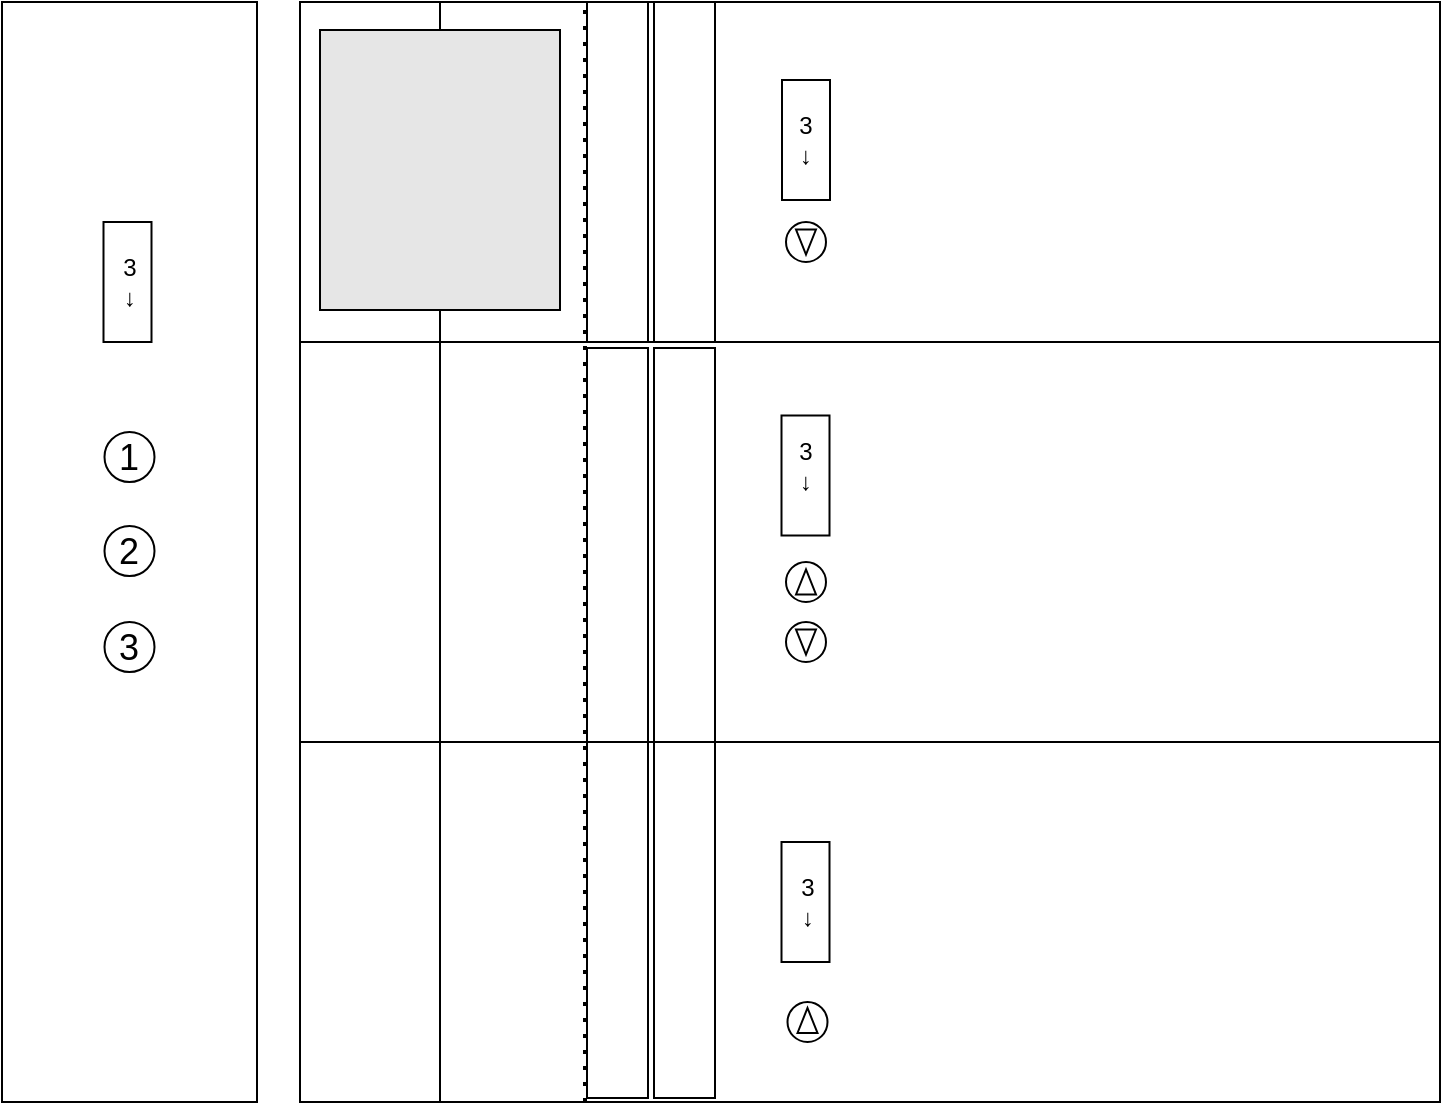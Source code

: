 <mxfile version="17.5.0" type="device"><diagram id="JtZxni9fTEUXuJ-vYJQW" name="Page-1"><mxGraphModel dx="1298" dy="684" grid="1" gridSize="10" guides="1" tooltips="1" connect="1" arrows="1" fold="1" page="1" pageScale="1" pageWidth="827" pageHeight="1169" math="0" shadow="0"><root><mxCell id="0"/><mxCell id="1" parent="0"/><mxCell id="9PEAewi3J5voKEV6vPTl-41" value="" style="group" parent="1" vertex="1" connectable="0"><mxGeometry x="50" y="80" width="719" height="550" as="geometry"/></mxCell><mxCell id="9PEAewi3J5voKEV6vPTl-2" value="" style="rounded=0;whiteSpace=wrap;html=1;" parent="9PEAewi3J5voKEV6vPTl-41" vertex="1"><mxGeometry x="149" width="570" height="550" as="geometry"/></mxCell><mxCell id="9PEAewi3J5voKEV6vPTl-3" value="" style="rounded=0;whiteSpace=wrap;html=1;" parent="9PEAewi3J5voKEV6vPTl-41" vertex="1"><mxGeometry width="127.5" height="550" as="geometry"/></mxCell><mxCell id="9PEAewi3J5voKEV6vPTl-5" value="" style="endArrow=none;dashed=1;html=1;dashPattern=1 3;strokeWidth=2;rounded=0;entryX=0.25;entryY=0;entryDx=0;entryDy=0;exitX=0.25;exitY=1;exitDx=0;exitDy=0;" parent="9PEAewi3J5voKEV6vPTl-41" source="9PEAewi3J5voKEV6vPTl-2" target="9PEAewi3J5voKEV6vPTl-2" edge="1"><mxGeometry width="50" height="50" relative="1" as="geometry"><mxPoint x="219" y="420" as="sourcePoint"/><mxPoint x="269" y="370" as="targetPoint"/></mxGeometry></mxCell><mxCell id="9PEAewi3J5voKEV6vPTl-6" value="" style="ellipse;whiteSpace=wrap;html=1;aspect=fixed;" parent="9PEAewi3J5voKEV6vPTl-41" vertex="1"><mxGeometry x="392" y="110" width="20" height="20" as="geometry"/></mxCell><mxCell id="9PEAewi3J5voKEV6vPTl-8" value="" style="ellipse;whiteSpace=wrap;html=1;aspect=fixed;" parent="9PEAewi3J5voKEV6vPTl-41" vertex="1"><mxGeometry x="392" y="280" width="20" height="20" as="geometry"/></mxCell><mxCell id="9PEAewi3J5voKEV6vPTl-9" value="" style="ellipse;whiteSpace=wrap;html=1;aspect=fixed;" parent="9PEAewi3J5voKEV6vPTl-41" vertex="1"><mxGeometry x="392" y="310" width="20" height="20" as="geometry"/></mxCell><mxCell id="9PEAewi3J5voKEV6vPTl-10" value="" style="ellipse;whiteSpace=wrap;html=1;aspect=fixed;" parent="9PEAewi3J5voKEV6vPTl-41" vertex="1"><mxGeometry x="392.75" y="500" width="20" height="20" as="geometry"/></mxCell><mxCell id="9PEAewi3J5voKEV6vPTl-11" value="" style="triangle;whiteSpace=wrap;html=1;rotation=-90;" parent="9PEAewi3J5voKEV6vPTl-41" vertex="1"><mxGeometry x="396.5" y="504.25" width="12.5" height="10" as="geometry"/></mxCell><mxCell id="9PEAewi3J5voKEV6vPTl-12" value="" style="triangle;whiteSpace=wrap;html=1;rotation=-90;" parent="9PEAewi3J5voKEV6vPTl-41" vertex="1"><mxGeometry x="395.75" y="285" width="12.5" height="10" as="geometry"/></mxCell><mxCell id="9PEAewi3J5voKEV6vPTl-13" value="" style="triangle;whiteSpace=wrap;html=1;rotation=90;" parent="9PEAewi3J5voKEV6vPTl-41" vertex="1"><mxGeometry x="395.75" y="315" width="12.5" height="10" as="geometry"/></mxCell><mxCell id="9PEAewi3J5voKEV6vPTl-14" value="" style="triangle;whiteSpace=wrap;html=1;rotation=90;" parent="9PEAewi3J5voKEV6vPTl-41" vertex="1"><mxGeometry x="395.75" y="115" width="12.5" height="10" as="geometry"/></mxCell><mxCell id="9PEAewi3J5voKEV6vPTl-16" value="" style="endArrow=none;html=1;rounded=0;exitX=0;exitY=0.25;exitDx=0;exitDy=0;entryX=1;entryY=0.25;entryDx=0;entryDy=0;" parent="9PEAewi3J5voKEV6vPTl-41" edge="1"><mxGeometry width="50" height="50" relative="1" as="geometry"><mxPoint x="149" y="370" as="sourcePoint"/><mxPoint x="719" y="370" as="targetPoint"/></mxGeometry></mxCell><mxCell id="9PEAewi3J5voKEV6vPTl-17" value="" style="endArrow=none;html=1;rounded=0;exitX=0;exitY=0.25;exitDx=0;exitDy=0;entryX=1;entryY=0.25;entryDx=0;entryDy=0;" parent="9PEAewi3J5voKEV6vPTl-41" edge="1"><mxGeometry width="50" height="50" relative="1" as="geometry"><mxPoint x="149" y="170" as="sourcePoint"/><mxPoint x="719" y="170" as="targetPoint"/></mxGeometry></mxCell><mxCell id="9PEAewi3J5voKEV6vPTl-18" value="" style="endArrow=none;html=1;rounded=0;" parent="9PEAewi3J5voKEV6vPTl-41" edge="1"><mxGeometry width="50" height="50" relative="1" as="geometry"><mxPoint x="219" y="550" as="sourcePoint"/><mxPoint x="219" as="targetPoint"/></mxGeometry></mxCell><mxCell id="9PEAewi3J5voKEV6vPTl-19" value="" style="rounded=0;whiteSpace=wrap;html=1;fillColor=#E6E6E6;" parent="9PEAewi3J5voKEV6vPTl-41" vertex="1"><mxGeometry x="159" y="14" width="120" height="140" as="geometry"/></mxCell><mxCell id="9PEAewi3J5voKEV6vPTl-20" value="" style="ellipse;whiteSpace=wrap;html=1;aspect=fixed;" parent="9PEAewi3J5voKEV6vPTl-41" vertex="1"><mxGeometry x="51.25" y="215" width="25" height="25" as="geometry"/></mxCell><mxCell id="9PEAewi3J5voKEV6vPTl-22" value="&lt;font style=&quot;font-size: 18px&quot;&gt;1&lt;/font&gt;" style="text;html=1;strokeColor=none;fillColor=none;align=center;verticalAlign=middle;whiteSpace=wrap;rounded=0;fontSize=13;" parent="9PEAewi3J5voKEV6vPTl-41" vertex="1"><mxGeometry x="46.25" y="218.75" width="35" height="17.5" as="geometry"/></mxCell><mxCell id="9PEAewi3J5voKEV6vPTl-23" value="" style="ellipse;whiteSpace=wrap;html=1;aspect=fixed;" parent="9PEAewi3J5voKEV6vPTl-41" vertex="1"><mxGeometry x="51.25" y="262" width="25" height="25" as="geometry"/></mxCell><mxCell id="9PEAewi3J5voKEV6vPTl-24" value="&lt;font style=&quot;font-size: 18px&quot;&gt;2&lt;/font&gt;" style="text;html=1;strokeColor=none;fillColor=none;align=center;verticalAlign=middle;whiteSpace=wrap;rounded=0;fontSize=13;" parent="9PEAewi3J5voKEV6vPTl-41" vertex="1"><mxGeometry x="46.25" y="265.75" width="35" height="17.5" as="geometry"/></mxCell><mxCell id="9PEAewi3J5voKEV6vPTl-25" value="" style="ellipse;whiteSpace=wrap;html=1;aspect=fixed;" parent="9PEAewi3J5voKEV6vPTl-41" vertex="1"><mxGeometry x="51.25" y="310" width="25" height="25" as="geometry"/></mxCell><mxCell id="9PEAewi3J5voKEV6vPTl-26" value="&lt;font style=&quot;font-size: 18px&quot;&gt;3&lt;/font&gt;" style="text;html=1;strokeColor=none;fillColor=none;align=center;verticalAlign=middle;whiteSpace=wrap;rounded=0;fontSize=13;" parent="9PEAewi3J5voKEV6vPTl-41" vertex="1"><mxGeometry x="46.25" y="313.75" width="35" height="17.5" as="geometry"/></mxCell><mxCell id="OvzjQmz2u7LMum7mwxge-3" value="" style="rounded=0;whiteSpace=wrap;html=1;" vertex="1" parent="9PEAewi3J5voKEV6vPTl-41"><mxGeometry x="390" y="39" width="24" height="60" as="geometry"/></mxCell><mxCell id="OvzjQmz2u7LMum7mwxge-4" value="" style="rounded=0;whiteSpace=wrap;html=1;" vertex="1" parent="9PEAewi3J5voKEV6vPTl-41"><mxGeometry x="389.75" y="206.75" width="24" height="60" as="geometry"/></mxCell><mxCell id="OvzjQmz2u7LMum7mwxge-5" value="" style="rounded=0;whiteSpace=wrap;html=1;" vertex="1" parent="9PEAewi3J5voKEV6vPTl-41"><mxGeometry x="389.75" y="420" width="24" height="60" as="geometry"/></mxCell><mxCell id="OvzjQmz2u7LMum7mwxge-6" value="3&lt;br&gt;↓" style="text;html=1;strokeColor=none;fillColor=none;align=center;verticalAlign=middle;whiteSpace=wrap;rounded=0;" vertex="1" parent="9PEAewi3J5voKEV6vPTl-41"><mxGeometry x="371.75" y="217" width="60" height="30" as="geometry"/></mxCell><mxCell id="OvzjQmz2u7LMum7mwxge-7" value="3&lt;br&gt;↓" style="text;html=1;strokeColor=none;fillColor=none;align=center;verticalAlign=middle;whiteSpace=wrap;rounded=0;" vertex="1" parent="9PEAewi3J5voKEV6vPTl-41"><mxGeometry x="371.75" y="54" width="60" height="30" as="geometry"/></mxCell><mxCell id="OvzjQmz2u7LMum7mwxge-8" value="3&lt;br&gt;↓" style="text;html=1;strokeColor=none;fillColor=none;align=center;verticalAlign=middle;whiteSpace=wrap;rounded=0;" vertex="1" parent="9PEAewi3J5voKEV6vPTl-41"><mxGeometry x="372.75" y="435" width="60" height="30" as="geometry"/></mxCell><mxCell id="OvzjQmz2u7LMum7mwxge-9" value="" style="rounded=0;whiteSpace=wrap;html=1;" vertex="1" parent="9PEAewi3J5voKEV6vPTl-41"><mxGeometry x="50.75" y="110" width="24" height="60" as="geometry"/></mxCell><mxCell id="OvzjQmz2u7LMum7mwxge-10" value="3&lt;br&gt;↓" style="text;html=1;strokeColor=none;fillColor=none;align=center;verticalAlign=middle;whiteSpace=wrap;rounded=0;" vertex="1" parent="9PEAewi3J5voKEV6vPTl-41"><mxGeometry x="33.75" y="125" width="60" height="30" as="geometry"/></mxCell><mxCell id="OvzjQmz2u7LMum7mwxge-11" value="" style="rounded=0;whiteSpace=wrap;html=1;" vertex="1" parent="9PEAewi3J5voKEV6vPTl-41"><mxGeometry x="292.5" width="30.5" height="170" as="geometry"/></mxCell><mxCell id="OvzjQmz2u7LMum7mwxge-13" value="" style="rounded=0;whiteSpace=wrap;html=1;" vertex="1" parent="9PEAewi3J5voKEV6vPTl-41"><mxGeometry x="326" width="30.5" height="170" as="geometry"/></mxCell><mxCell id="OvzjQmz2u7LMum7mwxge-14" value="" style="rounded=0;whiteSpace=wrap;html=1;" vertex="1" parent="1"><mxGeometry x="342.5" y="253" width="30.5" height="197" as="geometry"/></mxCell><mxCell id="OvzjQmz2u7LMum7mwxge-15" value="" style="rounded=0;whiteSpace=wrap;html=1;" vertex="1" parent="1"><mxGeometry x="376" y="253" width="30.5" height="197" as="geometry"/></mxCell><mxCell id="OvzjQmz2u7LMum7mwxge-16" value="" style="rounded=0;whiteSpace=wrap;html=1;" vertex="1" parent="1"><mxGeometry x="342.5" y="450" width="30.5" height="178" as="geometry"/></mxCell><mxCell id="OvzjQmz2u7LMum7mwxge-17" value="" style="rounded=0;whiteSpace=wrap;html=1;" vertex="1" parent="1"><mxGeometry x="376" y="450" width="30.5" height="178" as="geometry"/></mxCell></root></mxGraphModel></diagram></mxfile>